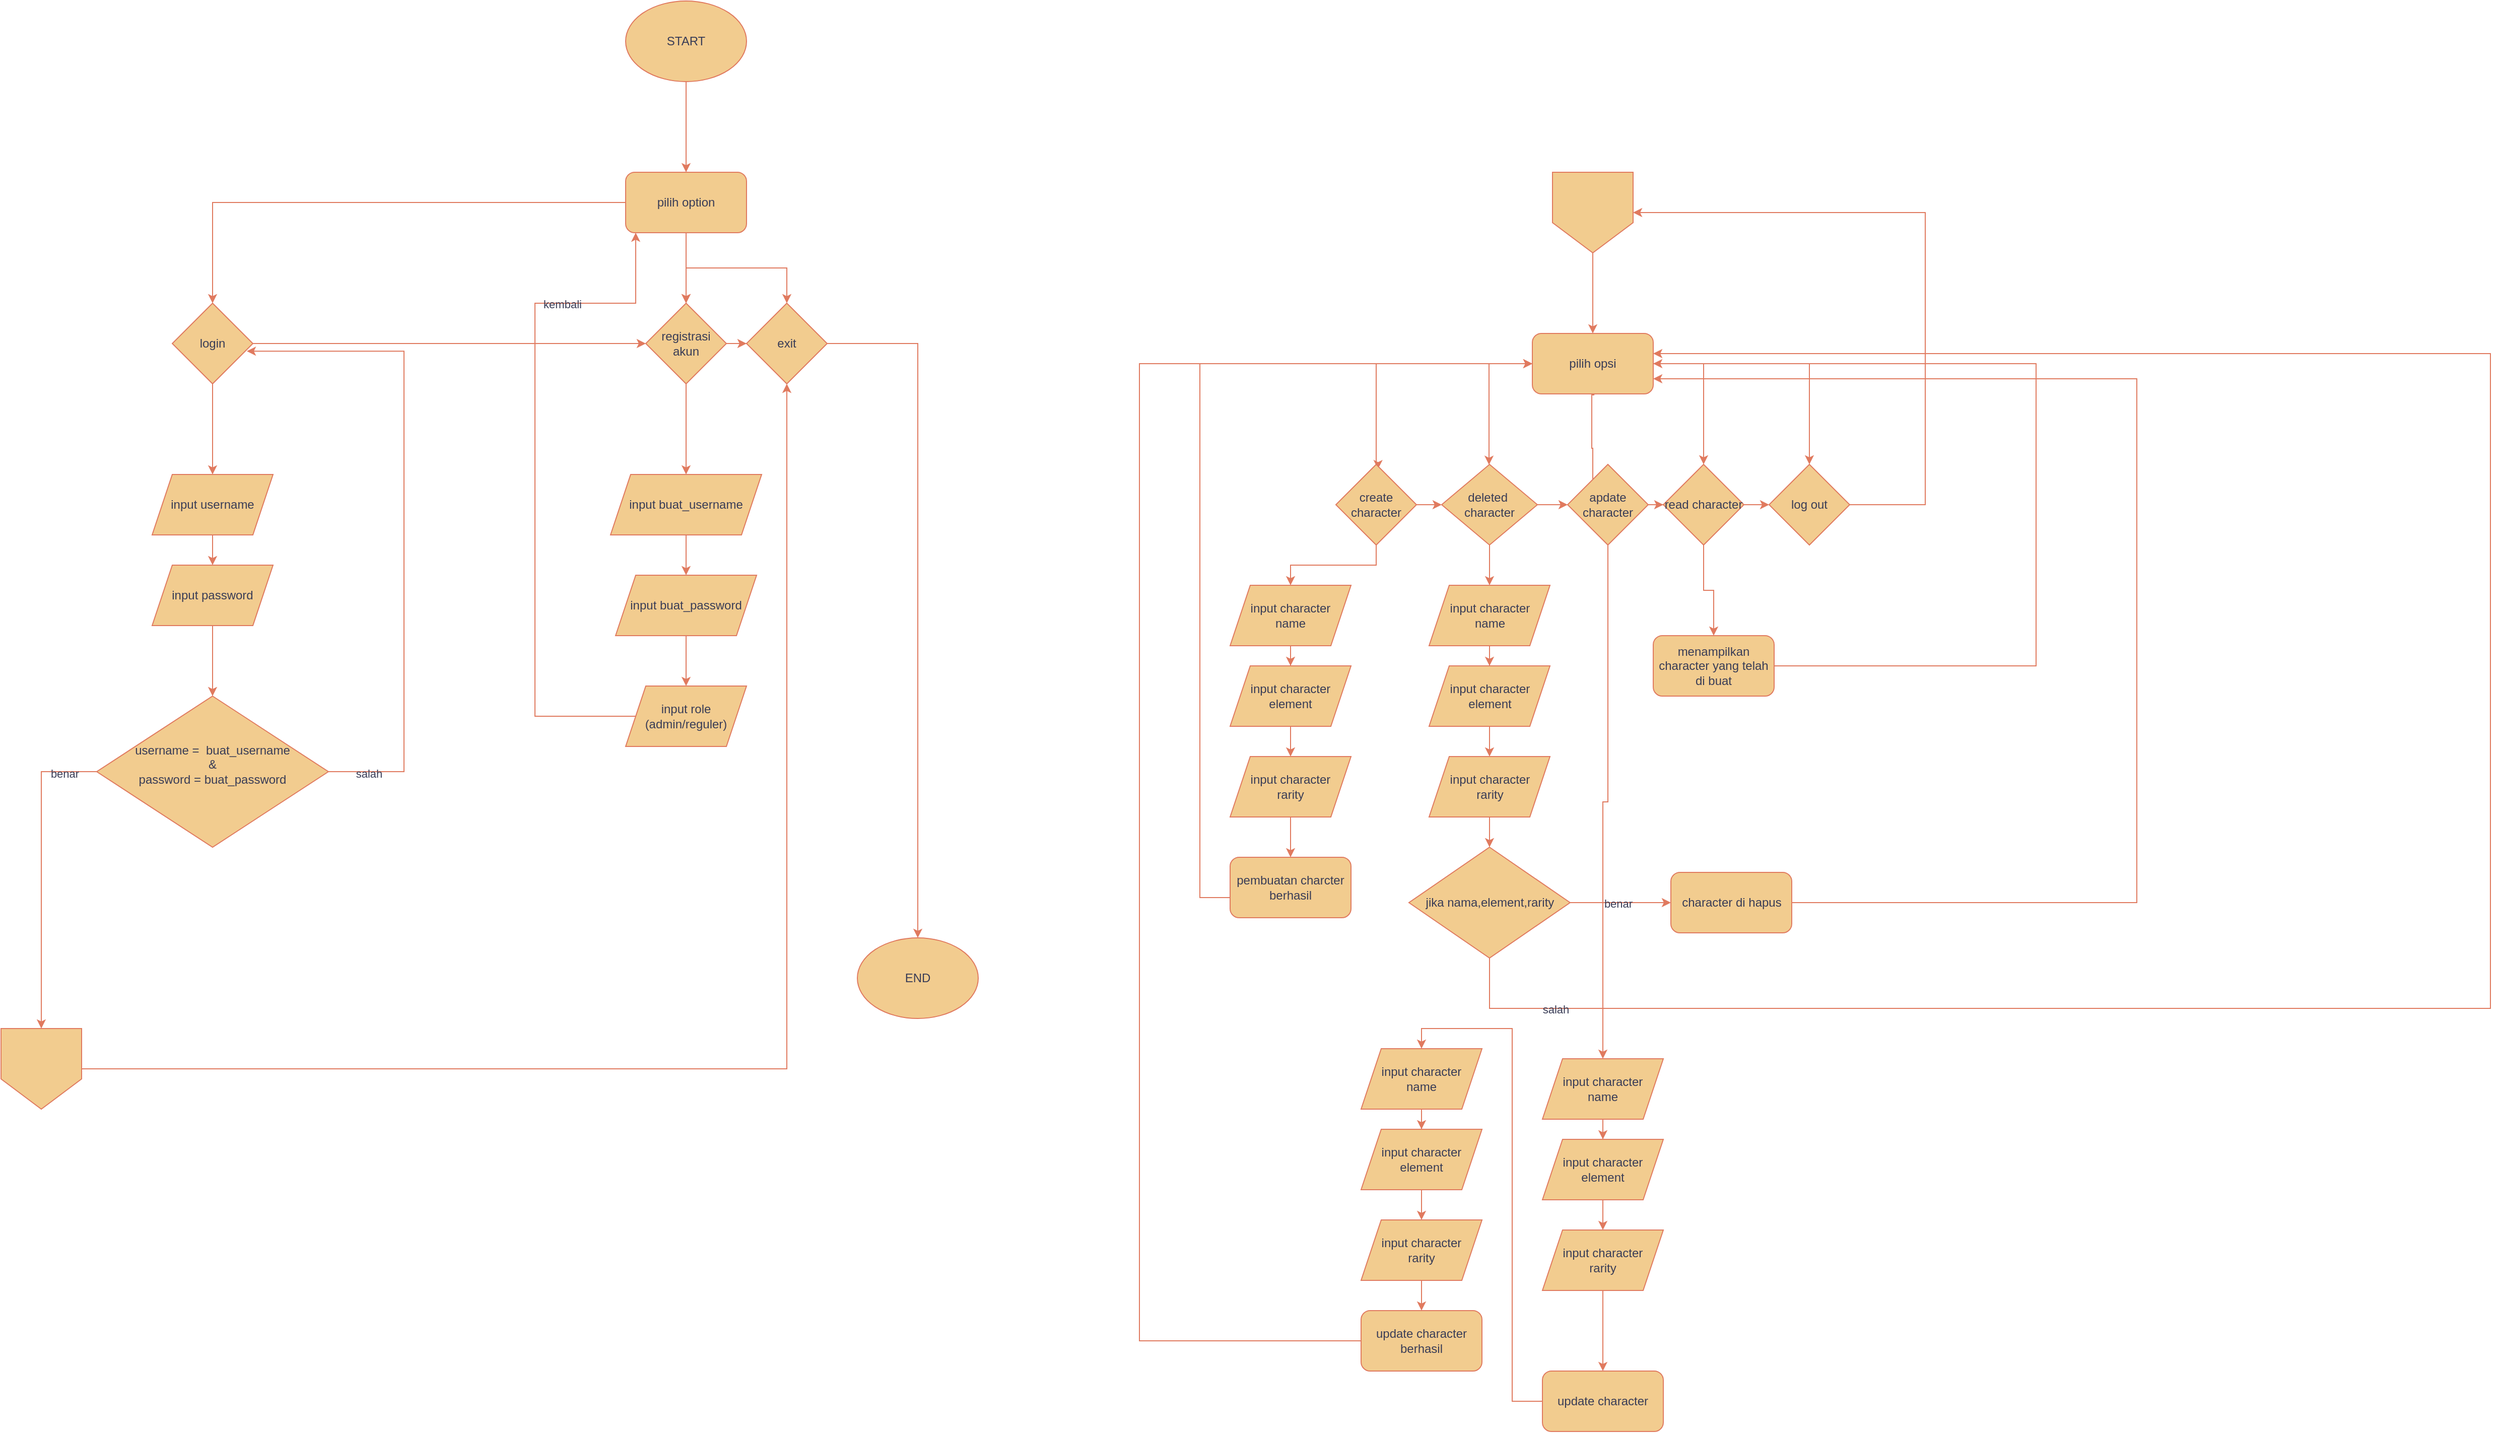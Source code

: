 <mxfile version="24.7.8">
  <diagram id="C5RBs43oDa-KdzZeNtuy" name="Page-1">
    <mxGraphModel dx="3417" dy="1515" grid="1" gridSize="10" guides="1" tooltips="1" connect="1" arrows="1" fold="1" page="1" pageScale="1" pageWidth="827" pageHeight="1169" math="0" shadow="0">
      <root>
        <mxCell id="WIyWlLk6GJQsqaUBKTNV-0" />
        <mxCell id="WIyWlLk6GJQsqaUBKTNV-1" parent="WIyWlLk6GJQsqaUBKTNV-0" />
        <mxCell id="2dFmBHsL3zyiolPfMNF0-12" value="" style="edgeStyle=orthogonalEdgeStyle;rounded=0;orthogonalLoop=1;jettySize=auto;html=1;labelBackgroundColor=none;strokeColor=#E07A5F;fontColor=default;" edge="1" parent="WIyWlLk6GJQsqaUBKTNV-1" source="2dFmBHsL3zyiolPfMNF0-0" target="2dFmBHsL3zyiolPfMNF0-11">
          <mxGeometry relative="1" as="geometry" />
        </mxCell>
        <mxCell id="2dFmBHsL3zyiolPfMNF0-0" value="START" style="ellipse;whiteSpace=wrap;html=1;labelBackgroundColor=none;fillColor=#F2CC8F;strokeColor=#E07A5F;fontColor=#393C56;" vertex="1" parent="WIyWlLk6GJQsqaUBKTNV-1">
          <mxGeometry x="370" y="20" width="120" height="80" as="geometry" />
        </mxCell>
        <mxCell id="2dFmBHsL3zyiolPfMNF0-18" value="" style="edgeStyle=orthogonalEdgeStyle;rounded=0;orthogonalLoop=1;jettySize=auto;html=1;labelBackgroundColor=none;strokeColor=#E07A5F;fontColor=default;" edge="1" parent="WIyWlLk6GJQsqaUBKTNV-1" source="2dFmBHsL3zyiolPfMNF0-11">
          <mxGeometry relative="1" as="geometry">
            <mxPoint x="430" y="320" as="targetPoint" />
          </mxGeometry>
        </mxCell>
        <mxCell id="2dFmBHsL3zyiolPfMNF0-19" value="" style="edgeStyle=orthogonalEdgeStyle;rounded=0;orthogonalLoop=1;jettySize=auto;html=1;labelBackgroundColor=none;strokeColor=#E07A5F;fontColor=default;" edge="1" parent="WIyWlLk6GJQsqaUBKTNV-1" source="2dFmBHsL3zyiolPfMNF0-11">
          <mxGeometry relative="1" as="geometry">
            <mxPoint x="430" y="320" as="targetPoint" />
          </mxGeometry>
        </mxCell>
        <mxCell id="2dFmBHsL3zyiolPfMNF0-23" style="edgeStyle=orthogonalEdgeStyle;rounded=0;orthogonalLoop=1;jettySize=auto;html=1;entryX=0.5;entryY=0;entryDx=0;entryDy=0;labelBackgroundColor=none;strokeColor=#E07A5F;fontColor=default;" edge="1" parent="WIyWlLk6GJQsqaUBKTNV-1" source="2dFmBHsL3zyiolPfMNF0-11" target="2dFmBHsL3zyiolPfMNF0-21">
          <mxGeometry relative="1" as="geometry" />
        </mxCell>
        <mxCell id="2dFmBHsL3zyiolPfMNF0-26" style="edgeStyle=orthogonalEdgeStyle;rounded=0;orthogonalLoop=1;jettySize=auto;html=1;entryX=0.5;entryY=0;entryDx=0;entryDy=0;labelBackgroundColor=none;strokeColor=#E07A5F;fontColor=default;" edge="1" parent="WIyWlLk6GJQsqaUBKTNV-1" source="2dFmBHsL3zyiolPfMNF0-11" target="2dFmBHsL3zyiolPfMNF0-25">
          <mxGeometry relative="1" as="geometry" />
        </mxCell>
        <mxCell id="2dFmBHsL3zyiolPfMNF0-11" value="pilih option" style="rounded=1;whiteSpace=wrap;html=1;labelBackgroundColor=none;fillColor=#F2CC8F;strokeColor=#E07A5F;fontColor=#393C56;" vertex="1" parent="WIyWlLk6GJQsqaUBKTNV-1">
          <mxGeometry x="370" y="190" width="120" height="60" as="geometry" />
        </mxCell>
        <mxCell id="2dFmBHsL3zyiolPfMNF0-32" style="edgeStyle=orthogonalEdgeStyle;rounded=0;orthogonalLoop=1;jettySize=auto;html=1;labelBackgroundColor=none;strokeColor=#E07A5F;fontColor=default;" edge="1" parent="WIyWlLk6GJQsqaUBKTNV-1" source="2dFmBHsL3zyiolPfMNF0-20" target="2dFmBHsL3zyiolPfMNF0-25">
          <mxGeometry relative="1" as="geometry" />
        </mxCell>
        <mxCell id="2dFmBHsL3zyiolPfMNF0-35" value="" style="edgeStyle=orthogonalEdgeStyle;rounded=0;orthogonalLoop=1;jettySize=auto;html=1;labelBackgroundColor=none;strokeColor=#E07A5F;fontColor=default;" edge="1" parent="WIyWlLk6GJQsqaUBKTNV-1" source="2dFmBHsL3zyiolPfMNF0-20" target="2dFmBHsL3zyiolPfMNF0-34">
          <mxGeometry relative="1" as="geometry" />
        </mxCell>
        <mxCell id="2dFmBHsL3zyiolPfMNF0-20" value="registrasi akun" style="rhombus;whiteSpace=wrap;html=1;labelBackgroundColor=none;fillColor=#F2CC8F;strokeColor=#E07A5F;fontColor=#393C56;" vertex="1" parent="WIyWlLk6GJQsqaUBKTNV-1">
          <mxGeometry x="390" y="320" width="80" height="80" as="geometry" />
        </mxCell>
        <mxCell id="2dFmBHsL3zyiolPfMNF0-29" style="edgeStyle=orthogonalEdgeStyle;rounded=0;orthogonalLoop=1;jettySize=auto;html=1;labelBackgroundColor=none;strokeColor=#E07A5F;fontColor=default;" edge="1" parent="WIyWlLk6GJQsqaUBKTNV-1" source="2dFmBHsL3zyiolPfMNF0-21" target="2dFmBHsL3zyiolPfMNF0-20">
          <mxGeometry relative="1" as="geometry" />
        </mxCell>
        <mxCell id="2dFmBHsL3zyiolPfMNF0-43" value="" style="edgeStyle=orthogonalEdgeStyle;rounded=0;orthogonalLoop=1;jettySize=auto;html=1;labelBackgroundColor=none;strokeColor=#E07A5F;fontColor=default;" edge="1" parent="WIyWlLk6GJQsqaUBKTNV-1" source="2dFmBHsL3zyiolPfMNF0-21" target="2dFmBHsL3zyiolPfMNF0-42">
          <mxGeometry relative="1" as="geometry" />
        </mxCell>
        <mxCell id="2dFmBHsL3zyiolPfMNF0-21" value="login" style="rhombus;whiteSpace=wrap;html=1;labelBackgroundColor=none;fillColor=#F2CC8F;strokeColor=#E07A5F;fontColor=#393C56;" vertex="1" parent="WIyWlLk6GJQsqaUBKTNV-1">
          <mxGeometry x="-80" y="320" width="80" height="80" as="geometry" />
        </mxCell>
        <mxCell id="2dFmBHsL3zyiolPfMNF0-261" style="edgeStyle=orthogonalEdgeStyle;rounded=0;orthogonalLoop=1;jettySize=auto;html=1;labelBackgroundColor=none;strokeColor=#E07A5F;fontColor=default;" edge="1" parent="WIyWlLk6GJQsqaUBKTNV-1" source="2dFmBHsL3zyiolPfMNF0-25" target="2dFmBHsL3zyiolPfMNF0-262">
          <mxGeometry relative="1" as="geometry">
            <mxPoint x="660" y="610" as="targetPoint" />
          </mxGeometry>
        </mxCell>
        <mxCell id="2dFmBHsL3zyiolPfMNF0-25" value="exit" style="rhombus;whiteSpace=wrap;html=1;labelBackgroundColor=none;fillColor=#F2CC8F;strokeColor=#E07A5F;fontColor=#393C56;" vertex="1" parent="WIyWlLk6GJQsqaUBKTNV-1">
          <mxGeometry x="490" y="320" width="80" height="80" as="geometry" />
        </mxCell>
        <mxCell id="2dFmBHsL3zyiolPfMNF0-37" value="" style="edgeStyle=orthogonalEdgeStyle;rounded=0;orthogonalLoop=1;jettySize=auto;html=1;labelBackgroundColor=none;strokeColor=#E07A5F;fontColor=default;" edge="1" parent="WIyWlLk6GJQsqaUBKTNV-1" source="2dFmBHsL3zyiolPfMNF0-34" target="2dFmBHsL3zyiolPfMNF0-36">
          <mxGeometry relative="1" as="geometry" />
        </mxCell>
        <mxCell id="2dFmBHsL3zyiolPfMNF0-34" value="input buat_username" style="shape=parallelogram;perimeter=parallelogramPerimeter;whiteSpace=wrap;html=1;fixedSize=1;labelBackgroundColor=none;fillColor=#F2CC8F;strokeColor=#E07A5F;fontColor=#393C56;" vertex="1" parent="WIyWlLk6GJQsqaUBKTNV-1">
          <mxGeometry x="355" y="490" width="150" height="60" as="geometry" />
        </mxCell>
        <mxCell id="2dFmBHsL3zyiolPfMNF0-39" value="" style="edgeStyle=orthogonalEdgeStyle;rounded=0;orthogonalLoop=1;jettySize=auto;html=1;labelBackgroundColor=none;strokeColor=#E07A5F;fontColor=default;" edge="1" parent="WIyWlLk6GJQsqaUBKTNV-1" source="2dFmBHsL3zyiolPfMNF0-36" target="2dFmBHsL3zyiolPfMNF0-38">
          <mxGeometry relative="1" as="geometry" />
        </mxCell>
        <mxCell id="2dFmBHsL3zyiolPfMNF0-36" value="input buat_password" style="shape=parallelogram;perimeter=parallelogramPerimeter;whiteSpace=wrap;html=1;fixedSize=1;labelBackgroundColor=none;fillColor=#F2CC8F;strokeColor=#E07A5F;fontColor=#393C56;" vertex="1" parent="WIyWlLk6GJQsqaUBKTNV-1">
          <mxGeometry x="360" y="590" width="140" height="60" as="geometry" />
        </mxCell>
        <mxCell id="2dFmBHsL3zyiolPfMNF0-40" style="edgeStyle=orthogonalEdgeStyle;rounded=0;orthogonalLoop=1;jettySize=auto;html=1;entryX=0;entryY=0.5;entryDx=0;entryDy=0;labelBackgroundColor=none;strokeColor=#E07A5F;fontColor=default;" edge="1" parent="WIyWlLk6GJQsqaUBKTNV-1" source="2dFmBHsL3zyiolPfMNF0-38">
          <mxGeometry relative="1" as="geometry">
            <mxPoint x="380.01" y="249.98" as="targetPoint" />
            <mxPoint x="390.004" y="759.999" as="sourcePoint" />
            <Array as="points">
              <mxPoint x="280" y="730" />
              <mxPoint x="280" y="320" />
              <mxPoint x="380" y="320" />
            </Array>
          </mxGeometry>
        </mxCell>
        <mxCell id="2dFmBHsL3zyiolPfMNF0-41" value="kembali" style="edgeLabel;html=1;align=center;verticalAlign=middle;resizable=0;points=[];labelBackgroundColor=none;fontColor=#393C56;" vertex="1" connectable="0" parent="2dFmBHsL3zyiolPfMNF0-40">
          <mxGeometry x="0.575" y="-1" relative="1" as="geometry">
            <mxPoint x="1" as="offset" />
          </mxGeometry>
        </mxCell>
        <mxCell id="2dFmBHsL3zyiolPfMNF0-38" value="input role&lt;div&gt;(admin/reguler)&lt;/div&gt;" style="shape=parallelogram;perimeter=parallelogramPerimeter;whiteSpace=wrap;html=1;fixedSize=1;labelBackgroundColor=none;fillColor=#F2CC8F;strokeColor=#E07A5F;fontColor=#393C56;" vertex="1" parent="WIyWlLk6GJQsqaUBKTNV-1">
          <mxGeometry x="370" y="700" width="120" height="60" as="geometry" />
        </mxCell>
        <mxCell id="2dFmBHsL3zyiolPfMNF0-45" value="" style="edgeStyle=orthogonalEdgeStyle;rounded=0;orthogonalLoop=1;jettySize=auto;html=1;labelBackgroundColor=none;strokeColor=#E07A5F;fontColor=default;" edge="1" parent="WIyWlLk6GJQsqaUBKTNV-1" source="2dFmBHsL3zyiolPfMNF0-42" target="2dFmBHsL3zyiolPfMNF0-44">
          <mxGeometry relative="1" as="geometry" />
        </mxCell>
        <mxCell id="2dFmBHsL3zyiolPfMNF0-42" value="input username" style="shape=parallelogram;perimeter=parallelogramPerimeter;whiteSpace=wrap;html=1;fixedSize=1;labelBackgroundColor=none;fillColor=#F2CC8F;strokeColor=#E07A5F;fontColor=#393C56;" vertex="1" parent="WIyWlLk6GJQsqaUBKTNV-1">
          <mxGeometry x="-100" y="490" width="120" height="60" as="geometry" />
        </mxCell>
        <mxCell id="2dFmBHsL3zyiolPfMNF0-47" value="" style="edgeStyle=orthogonalEdgeStyle;rounded=0;orthogonalLoop=1;jettySize=auto;html=1;labelBackgroundColor=none;strokeColor=#E07A5F;fontColor=default;" edge="1" parent="WIyWlLk6GJQsqaUBKTNV-1" source="2dFmBHsL3zyiolPfMNF0-44" target="2dFmBHsL3zyiolPfMNF0-46">
          <mxGeometry relative="1" as="geometry" />
        </mxCell>
        <mxCell id="2dFmBHsL3zyiolPfMNF0-44" value="input password" style="shape=parallelogram;perimeter=parallelogramPerimeter;whiteSpace=wrap;html=1;fixedSize=1;labelBackgroundColor=none;fillColor=#F2CC8F;strokeColor=#E07A5F;fontColor=#393C56;" vertex="1" parent="WIyWlLk6GJQsqaUBKTNV-1">
          <mxGeometry x="-100" y="580" width="120" height="60" as="geometry" />
        </mxCell>
        <mxCell id="2dFmBHsL3zyiolPfMNF0-48" style="edgeStyle=orthogonalEdgeStyle;rounded=0;orthogonalLoop=1;jettySize=auto;html=1;entryX=0.925;entryY=0.595;entryDx=0;entryDy=0;entryPerimeter=0;labelBackgroundColor=none;strokeColor=#E07A5F;fontColor=default;" edge="1" parent="WIyWlLk6GJQsqaUBKTNV-1" source="2dFmBHsL3zyiolPfMNF0-46" target="2dFmBHsL3zyiolPfMNF0-21">
          <mxGeometry relative="1" as="geometry">
            <mxPoint x="150" y="370" as="targetPoint" />
            <Array as="points">
              <mxPoint x="150" y="785" />
              <mxPoint x="150" y="368" />
            </Array>
          </mxGeometry>
        </mxCell>
        <mxCell id="2dFmBHsL3zyiolPfMNF0-50" value="salah" style="edgeLabel;html=1;align=center;verticalAlign=middle;resizable=0;points=[];labelBackgroundColor=none;fontColor=#393C56;" vertex="1" connectable="0" parent="2dFmBHsL3zyiolPfMNF0-48">
          <mxGeometry x="-0.877" y="-2" relative="1" as="geometry">
            <mxPoint as="offset" />
          </mxGeometry>
        </mxCell>
        <mxCell id="2dFmBHsL3zyiolPfMNF0-51" style="edgeStyle=orthogonalEdgeStyle;rounded=0;orthogonalLoop=1;jettySize=auto;html=1;exitX=0;exitY=0.5;exitDx=0;exitDy=0;labelBackgroundColor=none;strokeColor=#E07A5F;fontColor=default;" edge="1" parent="WIyWlLk6GJQsqaUBKTNV-1" source="2dFmBHsL3zyiolPfMNF0-46" target="2dFmBHsL3zyiolPfMNF0-135">
          <mxGeometry relative="1" as="geometry">
            <mxPoint x="-210.143" y="1030" as="targetPoint" />
            <Array as="points">
              <mxPoint x="-210" y="785" />
            </Array>
          </mxGeometry>
        </mxCell>
        <mxCell id="2dFmBHsL3zyiolPfMNF0-52" value="benar" style="edgeLabel;html=1;align=center;verticalAlign=middle;resizable=0;points=[];labelBackgroundColor=none;fontColor=#393C56;" vertex="1" connectable="0" parent="2dFmBHsL3zyiolPfMNF0-51">
          <mxGeometry x="-0.795" y="2" relative="1" as="geometry">
            <mxPoint as="offset" />
          </mxGeometry>
        </mxCell>
        <mxCell id="2dFmBHsL3zyiolPfMNF0-46" value="username =&amp;nbsp; buat_&lt;span style=&quot;background-color: initial;&quot;&gt;username&lt;/span&gt;&lt;div&gt;&amp;amp;&lt;/div&gt;&lt;div&gt;password = buat_password&lt;br&gt;&lt;div&gt;&lt;br&gt;&lt;/div&gt;&lt;/div&gt;" style="rhombus;whiteSpace=wrap;html=1;labelBackgroundColor=none;fillColor=#F2CC8F;strokeColor=#E07A5F;fontColor=#393C56;" vertex="1" parent="WIyWlLk6GJQsqaUBKTNV-1">
          <mxGeometry x="-155" y="710" width="230" height="150" as="geometry" />
        </mxCell>
        <mxCell id="2dFmBHsL3zyiolPfMNF0-265" style="edgeStyle=orthogonalEdgeStyle;rounded=0;orthogonalLoop=1;jettySize=auto;html=1;strokeColor=#E07A5F;fontColor=#393C56;fillColor=#F2CC8F;" edge="1" parent="WIyWlLk6GJQsqaUBKTNV-1" source="2dFmBHsL3zyiolPfMNF0-135" target="2dFmBHsL3zyiolPfMNF0-25">
          <mxGeometry relative="1" as="geometry" />
        </mxCell>
        <mxCell id="2dFmBHsL3zyiolPfMNF0-135" value="" style="shape=offPageConnector;whiteSpace=wrap;html=1;labelBackgroundColor=none;fillColor=#F2CC8F;strokeColor=#E07A5F;fontColor=#393C56;" vertex="1" parent="WIyWlLk6GJQsqaUBKTNV-1">
          <mxGeometry x="-250" y="1040" width="80" height="80" as="geometry" />
        </mxCell>
        <mxCell id="2dFmBHsL3zyiolPfMNF0-255" style="edgeStyle=orthogonalEdgeStyle;rounded=0;orthogonalLoop=1;jettySize=auto;html=1;labelBackgroundColor=none;strokeColor=#E07A5F;fontColor=default;" edge="1" parent="WIyWlLk6GJQsqaUBKTNV-1" source="2dFmBHsL3zyiolPfMNF0-137" target="2dFmBHsL3zyiolPfMNF0-197">
          <mxGeometry relative="1" as="geometry" />
        </mxCell>
        <mxCell id="2dFmBHsL3zyiolPfMNF0-137" value="" style="shape=offPageConnector;whiteSpace=wrap;html=1;labelBackgroundColor=none;fillColor=#F2CC8F;strokeColor=#E07A5F;fontColor=#393C56;" vertex="1" parent="WIyWlLk6GJQsqaUBKTNV-1">
          <mxGeometry x="1290" y="190" width="80" height="80" as="geometry" />
        </mxCell>
        <mxCell id="2dFmBHsL3zyiolPfMNF0-252" value="" style="group;labelBackgroundColor=none;fontColor=#393C56;" vertex="1" connectable="0" parent="WIyWlLk6GJQsqaUBKTNV-1">
          <mxGeometry x="880" y="350" width="1341" height="1090" as="geometry" />
        </mxCell>
        <mxCell id="2dFmBHsL3zyiolPfMNF0-194" style="edgeStyle=orthogonalEdgeStyle;rounded=0;orthogonalLoop=1;jettySize=auto;html=1;labelBackgroundColor=none;strokeColor=#E07A5F;fontColor=default;" edge="1" parent="2dFmBHsL3zyiolPfMNF0-252" source="2dFmBHsL3zyiolPfMNF0-197" target="2dFmBHsL3zyiolPfMNF0-209">
          <mxGeometry relative="1" as="geometry" />
        </mxCell>
        <mxCell id="2dFmBHsL3zyiolPfMNF0-195" style="edgeStyle=orthogonalEdgeStyle;rounded=0;orthogonalLoop=1;jettySize=auto;html=1;labelBackgroundColor=none;strokeColor=#E07A5F;fontColor=default;" edge="1" parent="2dFmBHsL3zyiolPfMNF0-252" source="2dFmBHsL3zyiolPfMNF0-197" target="2dFmBHsL3zyiolPfMNF0-211">
          <mxGeometry relative="1" as="geometry" />
        </mxCell>
        <mxCell id="2dFmBHsL3zyiolPfMNF0-196" style="edgeStyle=orthogonalEdgeStyle;rounded=0;orthogonalLoop=1;jettySize=auto;html=1;labelBackgroundColor=none;strokeColor=#E07A5F;fontColor=default;" edge="1" parent="2dFmBHsL3zyiolPfMNF0-252" source="2dFmBHsL3zyiolPfMNF0-197" target="2dFmBHsL3zyiolPfMNF0-202">
          <mxGeometry relative="1" as="geometry">
            <Array as="points">
              <mxPoint x="347" y="30" />
            </Array>
          </mxGeometry>
        </mxCell>
        <mxCell id="2dFmBHsL3zyiolPfMNF0-197" value="pilih opsi" style="rounded=1;whiteSpace=wrap;html=1;labelBackgroundColor=none;fillColor=#F2CC8F;strokeColor=#E07A5F;fontColor=#393C56;" vertex="1" parent="2dFmBHsL3zyiolPfMNF0-252">
          <mxGeometry x="390" width="120" height="60" as="geometry" />
        </mxCell>
        <mxCell id="2dFmBHsL3zyiolPfMNF0-198" style="edgeStyle=orthogonalEdgeStyle;rounded=0;orthogonalLoop=1;jettySize=auto;html=1;entryX=0.474;entryY=0.098;entryDx=0;entryDy=0;entryPerimeter=0;labelBackgroundColor=none;strokeColor=#E07A5F;fontColor=default;" edge="1" parent="2dFmBHsL3zyiolPfMNF0-252">
          <mxGeometry relative="1" as="geometry">
            <mxPoint x="451.059" y="60" as="sourcePoint" />
            <mxPoint x="448.95" y="167.84" as="targetPoint" />
            <Array as="points">
              <mxPoint x="451" y="61" />
              <mxPoint x="449" y="61" />
              <mxPoint x="449" y="114" />
              <mxPoint x="450" y="114" />
              <mxPoint x="450" y="168" />
            </Array>
          </mxGeometry>
        </mxCell>
        <mxCell id="2dFmBHsL3zyiolPfMNF0-199" style="edgeStyle=orthogonalEdgeStyle;rounded=0;orthogonalLoop=1;jettySize=auto;html=1;entryX=0.522;entryY=0.058;entryDx=0;entryDy=0;entryPerimeter=0;labelBackgroundColor=none;strokeColor=#E07A5F;fontColor=default;" edge="1" parent="2dFmBHsL3zyiolPfMNF0-252" source="2dFmBHsL3zyiolPfMNF0-197" target="2dFmBHsL3zyiolPfMNF0-205">
          <mxGeometry relative="1" as="geometry">
            <Array as="points">
              <mxPoint x="235" y="30" />
              <mxPoint x="235" y="130" />
              <mxPoint x="237" y="130" />
            </Array>
          </mxGeometry>
        </mxCell>
        <mxCell id="2dFmBHsL3zyiolPfMNF0-200" style="edgeStyle=orthogonalEdgeStyle;rounded=0;orthogonalLoop=1;jettySize=auto;html=1;labelBackgroundColor=none;strokeColor=#E07A5F;fontColor=default;" edge="1" parent="2dFmBHsL3zyiolPfMNF0-252" source="2dFmBHsL3zyiolPfMNF0-202" target="2dFmBHsL3zyiolPfMNF0-208">
          <mxGeometry relative="1" as="geometry" />
        </mxCell>
        <mxCell id="2dFmBHsL3zyiolPfMNF0-201" style="edgeStyle=orthogonalEdgeStyle;rounded=0;orthogonalLoop=1;jettySize=auto;html=1;labelBackgroundColor=none;strokeColor=#E07A5F;fontColor=default;" edge="1" parent="2dFmBHsL3zyiolPfMNF0-252" source="2dFmBHsL3zyiolPfMNF0-202" target="2dFmBHsL3zyiolPfMNF0-221">
          <mxGeometry relative="1" as="geometry" />
        </mxCell>
        <mxCell id="2dFmBHsL3zyiolPfMNF0-202" value="deleted&amp;nbsp;&lt;div&gt;character&lt;/div&gt;" style="rhombus;whiteSpace=wrap;html=1;labelBackgroundColor=none;fillColor=#F2CC8F;strokeColor=#E07A5F;fontColor=#393C56;" vertex="1" parent="2dFmBHsL3zyiolPfMNF0-252">
          <mxGeometry x="300" y="130" width="95" height="80" as="geometry" />
        </mxCell>
        <mxCell id="2dFmBHsL3zyiolPfMNF0-203" style="edgeStyle=orthogonalEdgeStyle;rounded=0;orthogonalLoop=1;jettySize=auto;html=1;labelBackgroundColor=none;strokeColor=#E07A5F;fontColor=default;" edge="1" parent="2dFmBHsL3zyiolPfMNF0-252" source="2dFmBHsL3zyiolPfMNF0-205" target="2dFmBHsL3zyiolPfMNF0-202">
          <mxGeometry relative="1" as="geometry" />
        </mxCell>
        <mxCell id="2dFmBHsL3zyiolPfMNF0-204" value="" style="edgeStyle=orthogonalEdgeStyle;rounded=0;orthogonalLoop=1;jettySize=auto;html=1;labelBackgroundColor=none;strokeColor=#E07A5F;fontColor=default;" edge="1" parent="2dFmBHsL3zyiolPfMNF0-252" source="2dFmBHsL3zyiolPfMNF0-205" target="2dFmBHsL3zyiolPfMNF0-213">
          <mxGeometry relative="1" as="geometry" />
        </mxCell>
        <mxCell id="2dFmBHsL3zyiolPfMNF0-205" value="create character" style="rhombus;whiteSpace=wrap;html=1;labelBackgroundColor=none;fillColor=#F2CC8F;strokeColor=#E07A5F;fontColor=#393C56;" vertex="1" parent="2dFmBHsL3zyiolPfMNF0-252">
          <mxGeometry x="195" y="130" width="80" height="80" as="geometry" />
        </mxCell>
        <mxCell id="2dFmBHsL3zyiolPfMNF0-206" style="edgeStyle=orthogonalEdgeStyle;rounded=0;orthogonalLoop=1;jettySize=auto;html=1;labelBackgroundColor=none;strokeColor=#E07A5F;fontColor=default;" edge="1" parent="2dFmBHsL3zyiolPfMNF0-252" source="2dFmBHsL3zyiolPfMNF0-208" target="2dFmBHsL3zyiolPfMNF0-211">
          <mxGeometry relative="1" as="geometry" />
        </mxCell>
        <mxCell id="2dFmBHsL3zyiolPfMNF0-207" style="edgeStyle=orthogonalEdgeStyle;rounded=0;orthogonalLoop=1;jettySize=auto;html=1;labelBackgroundColor=none;strokeColor=#E07A5F;fontColor=default;" edge="1" parent="2dFmBHsL3zyiolPfMNF0-252" source="2dFmBHsL3zyiolPfMNF0-208" target="2dFmBHsL3zyiolPfMNF0-235">
          <mxGeometry relative="1" as="geometry" />
        </mxCell>
        <mxCell id="2dFmBHsL3zyiolPfMNF0-208" value="apdate character" style="rhombus;whiteSpace=wrap;html=1;labelBackgroundColor=none;fillColor=#F2CC8F;strokeColor=#E07A5F;fontColor=#393C56;" vertex="1" parent="2dFmBHsL3zyiolPfMNF0-252">
          <mxGeometry x="425" y="130" width="80" height="80" as="geometry" />
        </mxCell>
        <mxCell id="2dFmBHsL3zyiolPfMNF0-209" value="log out" style="rhombus;whiteSpace=wrap;html=1;labelBackgroundColor=none;fillColor=#F2CC8F;strokeColor=#E07A5F;fontColor=#393C56;" vertex="1" parent="2dFmBHsL3zyiolPfMNF0-252">
          <mxGeometry x="625" y="130" width="80" height="80" as="geometry" />
        </mxCell>
        <mxCell id="2dFmBHsL3zyiolPfMNF0-210" style="edgeStyle=orthogonalEdgeStyle;rounded=0;orthogonalLoop=1;jettySize=auto;html=1;labelBackgroundColor=none;strokeColor=#E07A5F;fontColor=default;" edge="1" parent="2dFmBHsL3zyiolPfMNF0-252" source="2dFmBHsL3zyiolPfMNF0-211" target="2dFmBHsL3zyiolPfMNF0-209">
          <mxGeometry relative="1" as="geometry" />
        </mxCell>
        <mxCell id="2dFmBHsL3zyiolPfMNF0-211" value="read character" style="rhombus;whiteSpace=wrap;html=1;labelBackgroundColor=none;fillColor=#F2CC8F;strokeColor=#E07A5F;fontColor=#393C56;" vertex="1" parent="2dFmBHsL3zyiolPfMNF0-252">
          <mxGeometry x="520" y="130" width="80" height="80" as="geometry" />
        </mxCell>
        <mxCell id="2dFmBHsL3zyiolPfMNF0-212" value="" style="edgeStyle=orthogonalEdgeStyle;rounded=0;orthogonalLoop=1;jettySize=auto;html=1;labelBackgroundColor=none;strokeColor=#E07A5F;fontColor=default;" edge="1" parent="2dFmBHsL3zyiolPfMNF0-252" source="2dFmBHsL3zyiolPfMNF0-213" target="2dFmBHsL3zyiolPfMNF0-215">
          <mxGeometry relative="1" as="geometry" />
        </mxCell>
        <mxCell id="2dFmBHsL3zyiolPfMNF0-213" value="input character&lt;div&gt;name&lt;/div&gt;" style="shape=parallelogram;perimeter=parallelogramPerimeter;whiteSpace=wrap;html=1;fixedSize=1;labelBackgroundColor=none;fillColor=#F2CC8F;strokeColor=#E07A5F;fontColor=#393C56;" vertex="1" parent="2dFmBHsL3zyiolPfMNF0-252">
          <mxGeometry x="90" y="250" width="120" height="60" as="geometry" />
        </mxCell>
        <mxCell id="2dFmBHsL3zyiolPfMNF0-214" value="" style="edgeStyle=orthogonalEdgeStyle;rounded=0;orthogonalLoop=1;jettySize=auto;html=1;labelBackgroundColor=none;strokeColor=#E07A5F;fontColor=default;" edge="1" parent="2dFmBHsL3zyiolPfMNF0-252" source="2dFmBHsL3zyiolPfMNF0-215" target="2dFmBHsL3zyiolPfMNF0-217">
          <mxGeometry relative="1" as="geometry" />
        </mxCell>
        <mxCell id="2dFmBHsL3zyiolPfMNF0-215" value="input character&lt;div&gt;element&lt;/div&gt;" style="shape=parallelogram;perimeter=parallelogramPerimeter;whiteSpace=wrap;html=1;fixedSize=1;labelBackgroundColor=none;fillColor=#F2CC8F;strokeColor=#E07A5F;fontColor=#393C56;" vertex="1" parent="2dFmBHsL3zyiolPfMNF0-252">
          <mxGeometry x="90" y="330" width="120" height="60" as="geometry" />
        </mxCell>
        <mxCell id="2dFmBHsL3zyiolPfMNF0-216" style="edgeStyle=orthogonalEdgeStyle;rounded=0;orthogonalLoop=1;jettySize=auto;html=1;labelBackgroundColor=none;strokeColor=#E07A5F;fontColor=default;" edge="1" parent="2dFmBHsL3zyiolPfMNF0-252" source="2dFmBHsL3zyiolPfMNF0-217" target="2dFmBHsL3zyiolPfMNF0-219">
          <mxGeometry relative="1" as="geometry" />
        </mxCell>
        <mxCell id="2dFmBHsL3zyiolPfMNF0-217" value="input character&lt;div&gt;rarity&lt;/div&gt;" style="shape=parallelogram;perimeter=parallelogramPerimeter;whiteSpace=wrap;html=1;fixedSize=1;labelBackgroundColor=none;fillColor=#F2CC8F;strokeColor=#E07A5F;fontColor=#393C56;" vertex="1" parent="2dFmBHsL3zyiolPfMNF0-252">
          <mxGeometry x="90" y="420" width="120" height="60" as="geometry" />
        </mxCell>
        <mxCell id="2dFmBHsL3zyiolPfMNF0-218" style="edgeStyle=orthogonalEdgeStyle;rounded=0;orthogonalLoop=1;jettySize=auto;html=1;labelBackgroundColor=none;strokeColor=#E07A5F;fontColor=default;" edge="1" parent="2dFmBHsL3zyiolPfMNF0-252" source="2dFmBHsL3zyiolPfMNF0-219" target="2dFmBHsL3zyiolPfMNF0-197">
          <mxGeometry relative="1" as="geometry">
            <Array as="points">
              <mxPoint x="60" y="560" />
              <mxPoint x="60" y="30" />
            </Array>
          </mxGeometry>
        </mxCell>
        <mxCell id="2dFmBHsL3zyiolPfMNF0-219" value="pembuatan charcter berhasil" style="rounded=1;whiteSpace=wrap;html=1;labelBackgroundColor=none;fillColor=#F2CC8F;strokeColor=#E07A5F;fontColor=#393C56;" vertex="1" parent="2dFmBHsL3zyiolPfMNF0-252">
          <mxGeometry x="90" y="520" width="120" height="60" as="geometry" />
        </mxCell>
        <mxCell id="2dFmBHsL3zyiolPfMNF0-220" value="" style="edgeStyle=orthogonalEdgeStyle;rounded=0;orthogonalLoop=1;jettySize=auto;html=1;labelBackgroundColor=none;strokeColor=#E07A5F;fontColor=default;" edge="1" parent="2dFmBHsL3zyiolPfMNF0-252" source="2dFmBHsL3zyiolPfMNF0-221" target="2dFmBHsL3zyiolPfMNF0-223">
          <mxGeometry relative="1" as="geometry" />
        </mxCell>
        <mxCell id="2dFmBHsL3zyiolPfMNF0-221" value="input character&lt;div&gt;name&lt;/div&gt;" style="shape=parallelogram;perimeter=parallelogramPerimeter;whiteSpace=wrap;html=1;fixedSize=1;labelBackgroundColor=none;fillColor=#F2CC8F;strokeColor=#E07A5F;fontColor=#393C56;" vertex="1" parent="2dFmBHsL3zyiolPfMNF0-252">
          <mxGeometry x="287.5" y="250" width="120" height="60" as="geometry" />
        </mxCell>
        <mxCell id="2dFmBHsL3zyiolPfMNF0-222" value="" style="edgeStyle=orthogonalEdgeStyle;rounded=0;orthogonalLoop=1;jettySize=auto;html=1;labelBackgroundColor=none;strokeColor=#E07A5F;fontColor=default;" edge="1" parent="2dFmBHsL3zyiolPfMNF0-252" source="2dFmBHsL3zyiolPfMNF0-223" target="2dFmBHsL3zyiolPfMNF0-225">
          <mxGeometry relative="1" as="geometry" />
        </mxCell>
        <mxCell id="2dFmBHsL3zyiolPfMNF0-223" value="input character&lt;div&gt;element&lt;/div&gt;" style="shape=parallelogram;perimeter=parallelogramPerimeter;whiteSpace=wrap;html=1;fixedSize=1;labelBackgroundColor=none;fillColor=#F2CC8F;strokeColor=#E07A5F;fontColor=#393C56;" vertex="1" parent="2dFmBHsL3zyiolPfMNF0-252">
          <mxGeometry x="287.5" y="330" width="120" height="60" as="geometry" />
        </mxCell>
        <mxCell id="2dFmBHsL3zyiolPfMNF0-224" value="" style="edgeStyle=orthogonalEdgeStyle;rounded=0;orthogonalLoop=1;jettySize=auto;html=1;labelBackgroundColor=none;strokeColor=#E07A5F;fontColor=default;" edge="1" parent="2dFmBHsL3zyiolPfMNF0-252" source="2dFmBHsL3zyiolPfMNF0-225" target="2dFmBHsL3zyiolPfMNF0-230">
          <mxGeometry relative="1" as="geometry" />
        </mxCell>
        <mxCell id="2dFmBHsL3zyiolPfMNF0-225" value="input character&lt;div&gt;rarity&lt;/div&gt;" style="shape=parallelogram;perimeter=parallelogramPerimeter;whiteSpace=wrap;html=1;fixedSize=1;labelBackgroundColor=none;fillColor=#F2CC8F;strokeColor=#E07A5F;fontColor=#393C56;" vertex="1" parent="2dFmBHsL3zyiolPfMNF0-252">
          <mxGeometry x="287.5" y="420" width="120" height="60" as="geometry" />
        </mxCell>
        <mxCell id="2dFmBHsL3zyiolPfMNF0-226" value="" style="edgeStyle=orthogonalEdgeStyle;rounded=0;orthogonalLoop=1;jettySize=auto;html=1;labelBackgroundColor=none;strokeColor=#E07A5F;fontColor=default;" edge="1" parent="2dFmBHsL3zyiolPfMNF0-252" source="2dFmBHsL3zyiolPfMNF0-230" target="2dFmBHsL3zyiolPfMNF0-232">
          <mxGeometry relative="1" as="geometry" />
        </mxCell>
        <mxCell id="2dFmBHsL3zyiolPfMNF0-227" value="benar" style="edgeLabel;html=1;align=center;verticalAlign=middle;resizable=0;points=[];labelBackgroundColor=none;fontColor=#393C56;" vertex="1" connectable="0" parent="2dFmBHsL3zyiolPfMNF0-226">
          <mxGeometry x="-0.046" y="-1" relative="1" as="geometry">
            <mxPoint as="offset" />
          </mxGeometry>
        </mxCell>
        <mxCell id="2dFmBHsL3zyiolPfMNF0-228" style="edgeStyle=orthogonalEdgeStyle;rounded=0;orthogonalLoop=1;jettySize=auto;html=1;labelBackgroundColor=none;strokeColor=#E07A5F;fontColor=default;" edge="1" parent="2dFmBHsL3zyiolPfMNF0-252" source="2dFmBHsL3zyiolPfMNF0-230" target="2dFmBHsL3zyiolPfMNF0-197">
          <mxGeometry relative="1" as="geometry">
            <mxPoint x="1340.0" y="330" as="targetPoint" />
            <Array as="points">
              <mxPoint x="348" y="670" />
              <mxPoint x="1341" y="670" />
              <mxPoint x="1341" y="20" />
            </Array>
          </mxGeometry>
        </mxCell>
        <mxCell id="2dFmBHsL3zyiolPfMNF0-229" value="salah" style="edgeLabel;html=1;align=center;verticalAlign=middle;resizable=0;points=[];labelBackgroundColor=none;fontColor=#393C56;" vertex="1" connectable="0" parent="2dFmBHsL3zyiolPfMNF0-228">
          <mxGeometry x="-0.909" y="-1" relative="1" as="geometry">
            <mxPoint as="offset" />
          </mxGeometry>
        </mxCell>
        <mxCell id="2dFmBHsL3zyiolPfMNF0-230" value="jika nama,element,rarity" style="rhombus;whiteSpace=wrap;html=1;labelBackgroundColor=none;fillColor=#F2CC8F;strokeColor=#E07A5F;fontColor=#393C56;" vertex="1" parent="2dFmBHsL3zyiolPfMNF0-252">
          <mxGeometry x="267.5" y="510" width="160" height="110" as="geometry" />
        </mxCell>
        <mxCell id="2dFmBHsL3zyiolPfMNF0-231" style="edgeStyle=orthogonalEdgeStyle;rounded=0;orthogonalLoop=1;jettySize=auto;html=1;entryX=1;entryY=0.75;entryDx=0;entryDy=0;labelBackgroundColor=none;strokeColor=#E07A5F;fontColor=default;" edge="1" parent="2dFmBHsL3zyiolPfMNF0-252" source="2dFmBHsL3zyiolPfMNF0-232" target="2dFmBHsL3zyiolPfMNF0-197">
          <mxGeometry relative="1" as="geometry">
            <Array as="points">
              <mxPoint x="990" y="565" />
              <mxPoint x="990" y="45" />
            </Array>
          </mxGeometry>
        </mxCell>
        <mxCell id="2dFmBHsL3zyiolPfMNF0-232" value="character di hapus" style="rounded=1;whiteSpace=wrap;html=1;labelBackgroundColor=none;fillColor=#F2CC8F;strokeColor=#E07A5F;fontColor=#393C56;" vertex="1" parent="2dFmBHsL3zyiolPfMNF0-252">
          <mxGeometry x="527.5" y="535" width="120" height="60" as="geometry" />
        </mxCell>
        <mxCell id="2dFmBHsL3zyiolPfMNF0-233" value="" style="group;labelBackgroundColor=none;fontColor=#393C56;" vertex="1" connectable="0" parent="2dFmBHsL3zyiolPfMNF0-252">
          <mxGeometry x="400" y="720" width="380" height="230" as="geometry" />
        </mxCell>
        <mxCell id="2dFmBHsL3zyiolPfMNF0-234" value="" style="edgeStyle=orthogonalEdgeStyle;rounded=0;orthogonalLoop=1;jettySize=auto;html=1;labelBackgroundColor=none;strokeColor=#E07A5F;fontColor=default;" edge="1" parent="2dFmBHsL3zyiolPfMNF0-233" source="2dFmBHsL3zyiolPfMNF0-235" target="2dFmBHsL3zyiolPfMNF0-237">
          <mxGeometry relative="1" as="geometry" />
        </mxCell>
        <mxCell id="2dFmBHsL3zyiolPfMNF0-235" value="input character&lt;div&gt;name&lt;/div&gt;" style="shape=parallelogram;perimeter=parallelogramPerimeter;whiteSpace=wrap;html=1;fixedSize=1;labelBackgroundColor=none;fillColor=#F2CC8F;strokeColor=#E07A5F;fontColor=#393C56;" vertex="1" parent="2dFmBHsL3zyiolPfMNF0-233">
          <mxGeometry width="120" height="60" as="geometry" />
        </mxCell>
        <mxCell id="2dFmBHsL3zyiolPfMNF0-236" value="" style="edgeStyle=orthogonalEdgeStyle;rounded=0;orthogonalLoop=1;jettySize=auto;html=1;labelBackgroundColor=none;strokeColor=#E07A5F;fontColor=default;" edge="1" parent="2dFmBHsL3zyiolPfMNF0-233" source="2dFmBHsL3zyiolPfMNF0-237" target="2dFmBHsL3zyiolPfMNF0-238">
          <mxGeometry relative="1" as="geometry" />
        </mxCell>
        <mxCell id="2dFmBHsL3zyiolPfMNF0-237" value="input character&lt;div&gt;element&lt;/div&gt;" style="shape=parallelogram;perimeter=parallelogramPerimeter;whiteSpace=wrap;html=1;fixedSize=1;labelBackgroundColor=none;fillColor=#F2CC8F;strokeColor=#E07A5F;fontColor=#393C56;" vertex="1" parent="2dFmBHsL3zyiolPfMNF0-233">
          <mxGeometry y="80" width="120" height="60" as="geometry" />
        </mxCell>
        <mxCell id="2dFmBHsL3zyiolPfMNF0-238" value="input character&lt;div&gt;rarity&lt;/div&gt;" style="shape=parallelogram;perimeter=parallelogramPerimeter;whiteSpace=wrap;html=1;fixedSize=1;labelBackgroundColor=none;fillColor=#F2CC8F;strokeColor=#E07A5F;fontColor=#393C56;" vertex="1" parent="2dFmBHsL3zyiolPfMNF0-233">
          <mxGeometry y="170" width="120" height="60" as="geometry" />
        </mxCell>
        <mxCell id="2dFmBHsL3zyiolPfMNF0-239" style="edgeStyle=orthogonalEdgeStyle;rounded=0;orthogonalLoop=1;jettySize=auto;html=1;entryX=0.5;entryY=0;entryDx=0;entryDy=0;labelBackgroundColor=none;strokeColor=#E07A5F;fontColor=default;" edge="1" parent="2dFmBHsL3zyiolPfMNF0-252" source="2dFmBHsL3zyiolPfMNF0-240" target="2dFmBHsL3zyiolPfMNF0-243">
          <mxGeometry relative="1" as="geometry" />
        </mxCell>
        <mxCell id="2dFmBHsL3zyiolPfMNF0-240" value="update character" style="rounded=1;whiteSpace=wrap;html=1;labelBackgroundColor=none;fillColor=#F2CC8F;strokeColor=#E07A5F;fontColor=#393C56;" vertex="1" parent="2dFmBHsL3zyiolPfMNF0-252">
          <mxGeometry x="400" y="1030" width="120" height="60" as="geometry" />
        </mxCell>
        <mxCell id="2dFmBHsL3zyiolPfMNF0-241" value="" style="edgeStyle=orthogonalEdgeStyle;rounded=0;orthogonalLoop=1;jettySize=auto;html=1;labelBackgroundColor=none;strokeColor=#E07A5F;fontColor=default;" edge="1" parent="2dFmBHsL3zyiolPfMNF0-252" source="2dFmBHsL3zyiolPfMNF0-238" target="2dFmBHsL3zyiolPfMNF0-240">
          <mxGeometry relative="1" as="geometry" />
        </mxCell>
        <mxCell id="2dFmBHsL3zyiolPfMNF0-242" value="" style="edgeStyle=orthogonalEdgeStyle;rounded=0;orthogonalLoop=1;jettySize=auto;html=1;labelBackgroundColor=none;strokeColor=#E07A5F;fontColor=default;" edge="1" parent="2dFmBHsL3zyiolPfMNF0-252" source="2dFmBHsL3zyiolPfMNF0-243" target="2dFmBHsL3zyiolPfMNF0-245">
          <mxGeometry relative="1" as="geometry" />
        </mxCell>
        <mxCell id="2dFmBHsL3zyiolPfMNF0-243" value="input character&lt;div&gt;name&lt;/div&gt;" style="shape=parallelogram;perimeter=parallelogramPerimeter;whiteSpace=wrap;html=1;fixedSize=1;labelBackgroundColor=none;fillColor=#F2CC8F;strokeColor=#E07A5F;fontColor=#393C56;" vertex="1" parent="2dFmBHsL3zyiolPfMNF0-252">
          <mxGeometry x="220" y="710" width="120" height="60" as="geometry" />
        </mxCell>
        <mxCell id="2dFmBHsL3zyiolPfMNF0-244" value="" style="edgeStyle=orthogonalEdgeStyle;rounded=0;orthogonalLoop=1;jettySize=auto;html=1;labelBackgroundColor=none;strokeColor=#E07A5F;fontColor=default;" edge="1" parent="2dFmBHsL3zyiolPfMNF0-252" source="2dFmBHsL3zyiolPfMNF0-245" target="2dFmBHsL3zyiolPfMNF0-247">
          <mxGeometry relative="1" as="geometry" />
        </mxCell>
        <mxCell id="2dFmBHsL3zyiolPfMNF0-245" value="input character&lt;div&gt;element&lt;/div&gt;" style="shape=parallelogram;perimeter=parallelogramPerimeter;whiteSpace=wrap;html=1;fixedSize=1;labelBackgroundColor=none;fillColor=#F2CC8F;strokeColor=#E07A5F;fontColor=#393C56;" vertex="1" parent="2dFmBHsL3zyiolPfMNF0-252">
          <mxGeometry x="220" y="790" width="120" height="60" as="geometry" />
        </mxCell>
        <mxCell id="2dFmBHsL3zyiolPfMNF0-246" style="edgeStyle=orthogonalEdgeStyle;rounded=0;orthogonalLoop=1;jettySize=auto;html=1;labelBackgroundColor=none;strokeColor=#E07A5F;fontColor=default;" edge="1" parent="2dFmBHsL3zyiolPfMNF0-252" source="2dFmBHsL3zyiolPfMNF0-247" target="2dFmBHsL3zyiolPfMNF0-249">
          <mxGeometry relative="1" as="geometry" />
        </mxCell>
        <mxCell id="2dFmBHsL3zyiolPfMNF0-247" value="input character&lt;div&gt;rarity&lt;/div&gt;" style="shape=parallelogram;perimeter=parallelogramPerimeter;whiteSpace=wrap;html=1;fixedSize=1;labelBackgroundColor=none;fillColor=#F2CC8F;strokeColor=#E07A5F;fontColor=#393C56;" vertex="1" parent="2dFmBHsL3zyiolPfMNF0-252">
          <mxGeometry x="220" y="880" width="120" height="60" as="geometry" />
        </mxCell>
        <mxCell id="2dFmBHsL3zyiolPfMNF0-248" style="edgeStyle=orthogonalEdgeStyle;rounded=0;orthogonalLoop=1;jettySize=auto;html=1;labelBackgroundColor=none;strokeColor=#E07A5F;fontColor=default;" edge="1" parent="2dFmBHsL3zyiolPfMNF0-252" source="2dFmBHsL3zyiolPfMNF0-249" target="2dFmBHsL3zyiolPfMNF0-197">
          <mxGeometry relative="1" as="geometry">
            <Array as="points">
              <mxPoint y="1000" />
              <mxPoint y="30" />
            </Array>
          </mxGeometry>
        </mxCell>
        <mxCell id="2dFmBHsL3zyiolPfMNF0-249" value="update character&lt;div&gt;berhasil&lt;/div&gt;" style="rounded=1;whiteSpace=wrap;html=1;labelBackgroundColor=none;fillColor=#F2CC8F;strokeColor=#E07A5F;fontColor=#393C56;" vertex="1" parent="2dFmBHsL3zyiolPfMNF0-252">
          <mxGeometry x="220" y="970" width="120" height="60" as="geometry" />
        </mxCell>
        <mxCell id="2dFmBHsL3zyiolPfMNF0-259" style="edgeStyle=orthogonalEdgeStyle;rounded=0;orthogonalLoop=1;jettySize=auto;html=1;entryX=1;entryY=0.5;entryDx=0;entryDy=0;labelBackgroundColor=none;strokeColor=#E07A5F;fontColor=default;" edge="1" parent="2dFmBHsL3zyiolPfMNF0-252" source="2dFmBHsL3zyiolPfMNF0-257" target="2dFmBHsL3zyiolPfMNF0-197">
          <mxGeometry relative="1" as="geometry">
            <Array as="points">
              <mxPoint x="890" y="330" />
              <mxPoint x="890" y="30" />
            </Array>
          </mxGeometry>
        </mxCell>
        <mxCell id="2dFmBHsL3zyiolPfMNF0-257" value="menampilkan character yang telah di buat" style="rounded=1;whiteSpace=wrap;html=1;labelBackgroundColor=none;fillColor=#F2CC8F;strokeColor=#E07A5F;fontColor=#393C56;" vertex="1" parent="2dFmBHsL3zyiolPfMNF0-252">
          <mxGeometry x="510" y="300" width="120" height="60" as="geometry" />
        </mxCell>
        <mxCell id="2dFmBHsL3zyiolPfMNF0-258" value="" style="edgeStyle=orthogonalEdgeStyle;rounded=0;orthogonalLoop=1;jettySize=auto;html=1;labelBackgroundColor=none;strokeColor=#E07A5F;fontColor=default;" edge="1" parent="2dFmBHsL3zyiolPfMNF0-252" source="2dFmBHsL3zyiolPfMNF0-211" target="2dFmBHsL3zyiolPfMNF0-257">
          <mxGeometry relative="1" as="geometry" />
        </mxCell>
        <mxCell id="2dFmBHsL3zyiolPfMNF0-262" value="END" style="ellipse;whiteSpace=wrap;html=1;labelBackgroundColor=none;fillColor=#F2CC8F;strokeColor=#E07A5F;fontColor=#393C56;" vertex="1" parent="WIyWlLk6GJQsqaUBKTNV-1">
          <mxGeometry x="600" y="950" width="120" height="80" as="geometry" />
        </mxCell>
        <mxCell id="2dFmBHsL3zyiolPfMNF0-264" style="edgeStyle=orthogonalEdgeStyle;rounded=0;orthogonalLoop=1;jettySize=auto;html=1;entryX=1;entryY=0.5;entryDx=0;entryDy=0;strokeColor=#E07A5F;fontColor=#393C56;fillColor=#F2CC8F;" edge="1" parent="WIyWlLk6GJQsqaUBKTNV-1" source="2dFmBHsL3zyiolPfMNF0-209" target="2dFmBHsL3zyiolPfMNF0-137">
          <mxGeometry relative="1" as="geometry">
            <Array as="points">
              <mxPoint x="1660" y="520" />
              <mxPoint x="1660" y="230" />
            </Array>
          </mxGeometry>
        </mxCell>
      </root>
    </mxGraphModel>
  </diagram>
</mxfile>
